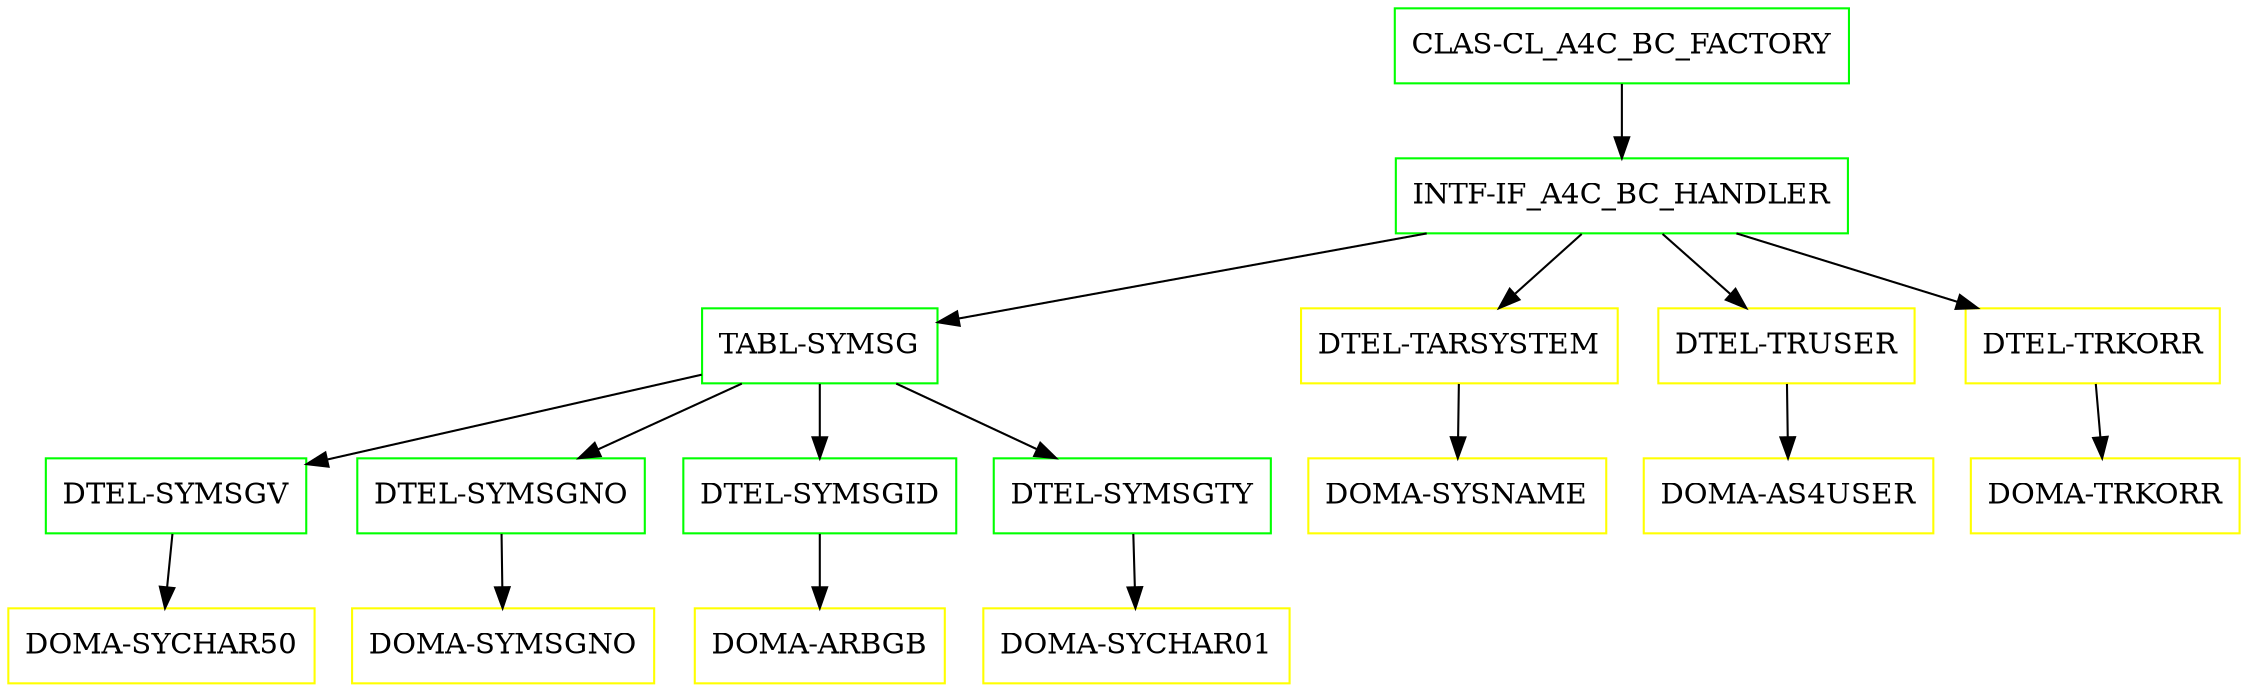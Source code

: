 digraph G {
  "CLAS-CL_A4C_BC_FACTORY" [shape=box,color=green];
  "INTF-IF_A4C_BC_HANDLER" [shape=box,color=green,URL="./INTF_IF_A4C_BC_HANDLER.html"];
  "TABL-SYMSG" [shape=box,color=green,URL="./TABL_SYMSG.html"];
  "DTEL-SYMSGV" [shape=box,color=green,URL="./DTEL_SYMSGV.html"];
  "DOMA-SYCHAR50" [shape=box,color=yellow,URL="./DOMA_SYCHAR50.html"];
  "DTEL-SYMSGNO" [shape=box,color=green,URL="./DTEL_SYMSGNO.html"];
  "DOMA-SYMSGNO" [shape=box,color=yellow,URL="./DOMA_SYMSGNO.html"];
  "DTEL-SYMSGID" [shape=box,color=green,URL="./DTEL_SYMSGID.html"];
  "DOMA-ARBGB" [shape=box,color=yellow,URL="./DOMA_ARBGB.html"];
  "DTEL-SYMSGTY" [shape=box,color=green,URL="./DTEL_SYMSGTY.html"];
  "DOMA-SYCHAR01" [shape=box,color=yellow,URL="./DOMA_SYCHAR01.html"];
  "DTEL-TARSYSTEM" [shape=box,color=yellow,URL="./DTEL_TARSYSTEM.html"];
  "DOMA-SYSNAME" [shape=box,color=yellow,URL="./DOMA_SYSNAME.html"];
  "DTEL-TRUSER" [shape=box,color=yellow,URL="./DTEL_TRUSER.html"];
  "DOMA-AS4USER" [shape=box,color=yellow,URL="./DOMA_AS4USER.html"];
  "DTEL-TRKORR" [shape=box,color=yellow,URL="./DTEL_TRKORR.html"];
  "DOMA-TRKORR" [shape=box,color=yellow,URL="./DOMA_TRKORR.html"];
  "CLAS-CL_A4C_BC_FACTORY" -> "INTF-IF_A4C_BC_HANDLER";
  "INTF-IF_A4C_BC_HANDLER" -> "DTEL-TRKORR";
  "INTF-IF_A4C_BC_HANDLER" -> "DTEL-TRUSER";
  "INTF-IF_A4C_BC_HANDLER" -> "DTEL-TARSYSTEM";
  "INTF-IF_A4C_BC_HANDLER" -> "TABL-SYMSG";
  "TABL-SYMSG" -> "DTEL-SYMSGTY";
  "TABL-SYMSG" -> "DTEL-SYMSGID";
  "TABL-SYMSG" -> "DTEL-SYMSGNO";
  "TABL-SYMSG" -> "DTEL-SYMSGV";
  "DTEL-SYMSGV" -> "DOMA-SYCHAR50";
  "DTEL-SYMSGNO" -> "DOMA-SYMSGNO";
  "DTEL-SYMSGID" -> "DOMA-ARBGB";
  "DTEL-SYMSGTY" -> "DOMA-SYCHAR01";
  "DTEL-TARSYSTEM" -> "DOMA-SYSNAME";
  "DTEL-TRUSER" -> "DOMA-AS4USER";
  "DTEL-TRKORR" -> "DOMA-TRKORR";
}
